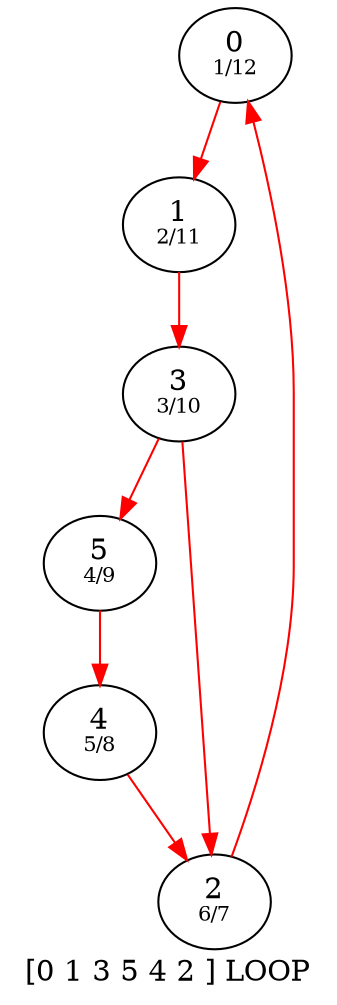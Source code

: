 ## Jagadeesh Vasudevamurthy ####
digraph g {
	label = "[0 1 3 5 4 2 ] LOOP"
	0[label=<0<BR /><FONT POINT-SIZE="10">1/12</FONT>>]
	1[label=<1<BR /><FONT POINT-SIZE="10">2/11</FONT>>]
	3[label=<3<BR /><FONT POINT-SIZE="10">3/10</FONT>>]
	5[label=<5<BR /><FONT POINT-SIZE="10">4/9</FONT>>]
	4[label=<4<BR /><FONT POINT-SIZE="10">5/8</FONT>>]
	2[label=<2<BR /><FONT POINT-SIZE="10">6/7</FONT>>]
	edge [color=red]
	0 -> 1
	1 -> 3
	3 -> 5
	3 -> 2
	5 -> 4
	4 -> 2
	2 -> 0
}